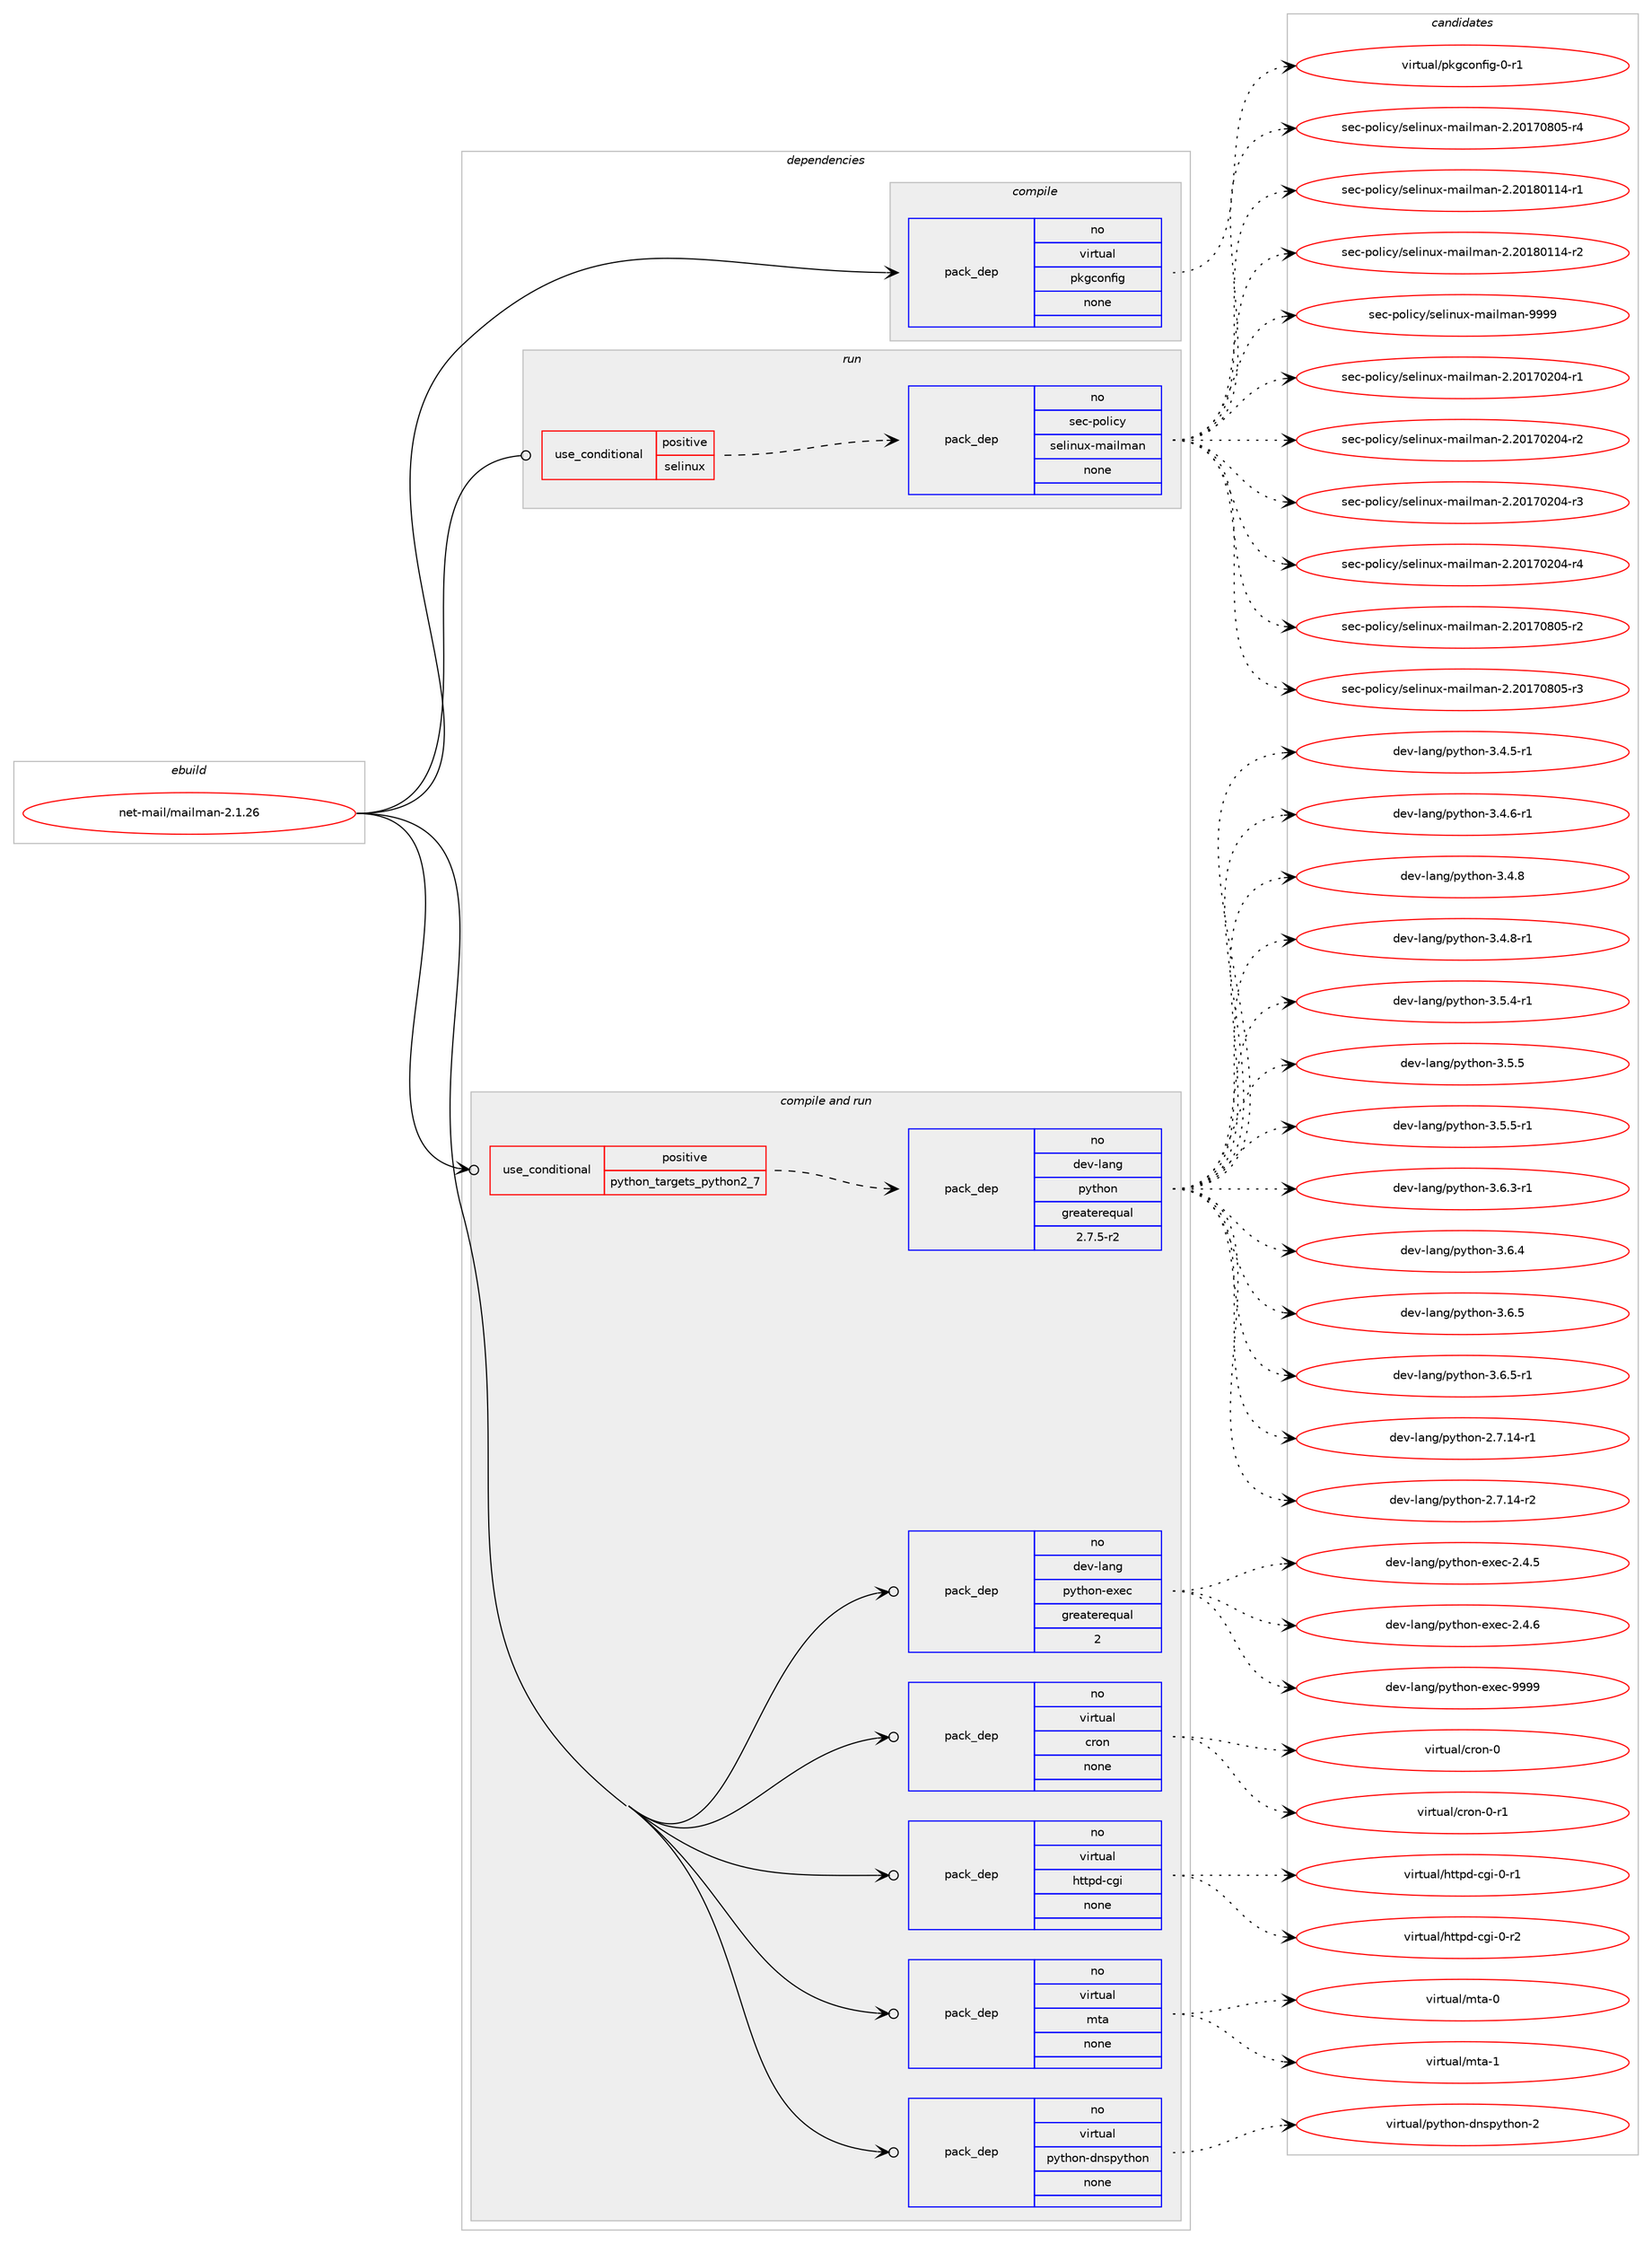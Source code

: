 digraph prolog {

# *************
# Graph options
# *************

newrank=true;
concentrate=true;
compound=true;
graph [rankdir=LR,fontname=Helvetica,fontsize=10,ranksep=1.5];#, ranksep=2.5, nodesep=0.2];
edge  [arrowhead=vee];
node  [fontname=Helvetica,fontsize=10];

# **********
# The ebuild
# **********

subgraph cluster_leftcol {
color=gray;
rank=same;
label=<<i>ebuild</i>>;
id [label="net-mail/mailman-2.1.26", color=red, width=4, href="../net-mail/mailman-2.1.26.svg"];
}

# ****************
# The dependencies
# ****************

subgraph cluster_midcol {
color=gray;
label=<<i>dependencies</i>>;
subgraph cluster_compile {
fillcolor="#eeeeee";
style=filled;
label=<<i>compile</i>>;
subgraph pack260 {
dependency381 [label=<<TABLE BORDER="0" CELLBORDER="1" CELLSPACING="0" CELLPADDING="4" WIDTH="220"><TR><TD ROWSPAN="6" CELLPADDING="30">pack_dep</TD></TR><TR><TD WIDTH="110">no</TD></TR><TR><TD>virtual</TD></TR><TR><TD>pkgconfig</TD></TR><TR><TD>none</TD></TR><TR><TD></TD></TR></TABLE>>, shape=none, color=blue];
}
id:e -> dependency381:w [weight=20,style="solid",arrowhead="vee"];
}
subgraph cluster_compileandrun {
fillcolor="#eeeeee";
style=filled;
label=<<i>compile and run</i>>;
subgraph cond116 {
dependency382 [label=<<TABLE BORDER="0" CELLBORDER="1" CELLSPACING="0" CELLPADDING="4"><TR><TD ROWSPAN="3" CELLPADDING="10">use_conditional</TD></TR><TR><TD>positive</TD></TR><TR><TD>python_targets_python2_7</TD></TR></TABLE>>, shape=none, color=red];
subgraph pack261 {
dependency383 [label=<<TABLE BORDER="0" CELLBORDER="1" CELLSPACING="0" CELLPADDING="4" WIDTH="220"><TR><TD ROWSPAN="6" CELLPADDING="30">pack_dep</TD></TR><TR><TD WIDTH="110">no</TD></TR><TR><TD>dev-lang</TD></TR><TR><TD>python</TD></TR><TR><TD>greaterequal</TD></TR><TR><TD>2.7.5-r2</TD></TR></TABLE>>, shape=none, color=blue];
}
dependency382:e -> dependency383:w [weight=20,style="dashed",arrowhead="vee"];
}
id:e -> dependency382:w [weight=20,style="solid",arrowhead="odotvee"];
subgraph pack262 {
dependency384 [label=<<TABLE BORDER="0" CELLBORDER="1" CELLSPACING="0" CELLPADDING="4" WIDTH="220"><TR><TD ROWSPAN="6" CELLPADDING="30">pack_dep</TD></TR><TR><TD WIDTH="110">no</TD></TR><TR><TD>dev-lang</TD></TR><TR><TD>python-exec</TD></TR><TR><TD>greaterequal</TD></TR><TR><TD>2</TD></TR></TABLE>>, shape=none, color=blue];
}
id:e -> dependency384:w [weight=20,style="solid",arrowhead="odotvee"];
subgraph pack263 {
dependency385 [label=<<TABLE BORDER="0" CELLBORDER="1" CELLSPACING="0" CELLPADDING="4" WIDTH="220"><TR><TD ROWSPAN="6" CELLPADDING="30">pack_dep</TD></TR><TR><TD WIDTH="110">no</TD></TR><TR><TD>virtual</TD></TR><TR><TD>cron</TD></TR><TR><TD>none</TD></TR><TR><TD></TD></TR></TABLE>>, shape=none, color=blue];
}
id:e -> dependency385:w [weight=20,style="solid",arrowhead="odotvee"];
subgraph pack264 {
dependency386 [label=<<TABLE BORDER="0" CELLBORDER="1" CELLSPACING="0" CELLPADDING="4" WIDTH="220"><TR><TD ROWSPAN="6" CELLPADDING="30">pack_dep</TD></TR><TR><TD WIDTH="110">no</TD></TR><TR><TD>virtual</TD></TR><TR><TD>httpd-cgi</TD></TR><TR><TD>none</TD></TR><TR><TD></TD></TR></TABLE>>, shape=none, color=blue];
}
id:e -> dependency386:w [weight=20,style="solid",arrowhead="odotvee"];
subgraph pack265 {
dependency387 [label=<<TABLE BORDER="0" CELLBORDER="1" CELLSPACING="0" CELLPADDING="4" WIDTH="220"><TR><TD ROWSPAN="6" CELLPADDING="30">pack_dep</TD></TR><TR><TD WIDTH="110">no</TD></TR><TR><TD>virtual</TD></TR><TR><TD>mta</TD></TR><TR><TD>none</TD></TR><TR><TD></TD></TR></TABLE>>, shape=none, color=blue];
}
id:e -> dependency387:w [weight=20,style="solid",arrowhead="odotvee"];
subgraph pack266 {
dependency388 [label=<<TABLE BORDER="0" CELLBORDER="1" CELLSPACING="0" CELLPADDING="4" WIDTH="220"><TR><TD ROWSPAN="6" CELLPADDING="30">pack_dep</TD></TR><TR><TD WIDTH="110">no</TD></TR><TR><TD>virtual</TD></TR><TR><TD>python-dnspython</TD></TR><TR><TD>none</TD></TR><TR><TD></TD></TR></TABLE>>, shape=none, color=blue];
}
id:e -> dependency388:w [weight=20,style="solid",arrowhead="odotvee"];
}
subgraph cluster_run {
fillcolor="#eeeeee";
style=filled;
label=<<i>run</i>>;
subgraph cond117 {
dependency389 [label=<<TABLE BORDER="0" CELLBORDER="1" CELLSPACING="0" CELLPADDING="4"><TR><TD ROWSPAN="3" CELLPADDING="10">use_conditional</TD></TR><TR><TD>positive</TD></TR><TR><TD>selinux</TD></TR></TABLE>>, shape=none, color=red];
subgraph pack267 {
dependency390 [label=<<TABLE BORDER="0" CELLBORDER="1" CELLSPACING="0" CELLPADDING="4" WIDTH="220"><TR><TD ROWSPAN="6" CELLPADDING="30">pack_dep</TD></TR><TR><TD WIDTH="110">no</TD></TR><TR><TD>sec-policy</TD></TR><TR><TD>selinux-mailman</TD></TR><TR><TD>none</TD></TR><TR><TD></TD></TR></TABLE>>, shape=none, color=blue];
}
dependency389:e -> dependency390:w [weight=20,style="dashed",arrowhead="vee"];
}
id:e -> dependency389:w [weight=20,style="solid",arrowhead="odot"];
}
}

# **************
# The candidates
# **************

subgraph cluster_choices {
rank=same;
color=gray;
label=<<i>candidates</i>>;

subgraph choice260 {
color=black;
nodesep=1;
choice11810511411611797108471121071039911111010210510345484511449 [label="virtual/pkgconfig-0-r1", color=red, width=4,href="../virtual/pkgconfig-0-r1.svg"];
dependency381:e -> choice11810511411611797108471121071039911111010210510345484511449:w [style=dotted,weight="100"];
}
subgraph choice261 {
color=black;
nodesep=1;
choice100101118451089711010347112121116104111110455046554649524511449 [label="dev-lang/python-2.7.14-r1", color=red, width=4,href="../dev-lang/python-2.7.14-r1.svg"];
choice100101118451089711010347112121116104111110455046554649524511450 [label="dev-lang/python-2.7.14-r2", color=red, width=4,href="../dev-lang/python-2.7.14-r2.svg"];
choice1001011184510897110103471121211161041111104551465246534511449 [label="dev-lang/python-3.4.5-r1", color=red, width=4,href="../dev-lang/python-3.4.5-r1.svg"];
choice1001011184510897110103471121211161041111104551465246544511449 [label="dev-lang/python-3.4.6-r1", color=red, width=4,href="../dev-lang/python-3.4.6-r1.svg"];
choice100101118451089711010347112121116104111110455146524656 [label="dev-lang/python-3.4.8", color=red, width=4,href="../dev-lang/python-3.4.8.svg"];
choice1001011184510897110103471121211161041111104551465246564511449 [label="dev-lang/python-3.4.8-r1", color=red, width=4,href="../dev-lang/python-3.4.8-r1.svg"];
choice1001011184510897110103471121211161041111104551465346524511449 [label="dev-lang/python-3.5.4-r1", color=red, width=4,href="../dev-lang/python-3.5.4-r1.svg"];
choice100101118451089711010347112121116104111110455146534653 [label="dev-lang/python-3.5.5", color=red, width=4,href="../dev-lang/python-3.5.5.svg"];
choice1001011184510897110103471121211161041111104551465346534511449 [label="dev-lang/python-3.5.5-r1", color=red, width=4,href="../dev-lang/python-3.5.5-r1.svg"];
choice1001011184510897110103471121211161041111104551465446514511449 [label="dev-lang/python-3.6.3-r1", color=red, width=4,href="../dev-lang/python-3.6.3-r1.svg"];
choice100101118451089711010347112121116104111110455146544652 [label="dev-lang/python-3.6.4", color=red, width=4,href="../dev-lang/python-3.6.4.svg"];
choice100101118451089711010347112121116104111110455146544653 [label="dev-lang/python-3.6.5", color=red, width=4,href="../dev-lang/python-3.6.5.svg"];
choice1001011184510897110103471121211161041111104551465446534511449 [label="dev-lang/python-3.6.5-r1", color=red, width=4,href="../dev-lang/python-3.6.5-r1.svg"];
dependency383:e -> choice100101118451089711010347112121116104111110455046554649524511449:w [style=dotted,weight="100"];
dependency383:e -> choice100101118451089711010347112121116104111110455046554649524511450:w [style=dotted,weight="100"];
dependency383:e -> choice1001011184510897110103471121211161041111104551465246534511449:w [style=dotted,weight="100"];
dependency383:e -> choice1001011184510897110103471121211161041111104551465246544511449:w [style=dotted,weight="100"];
dependency383:e -> choice100101118451089711010347112121116104111110455146524656:w [style=dotted,weight="100"];
dependency383:e -> choice1001011184510897110103471121211161041111104551465246564511449:w [style=dotted,weight="100"];
dependency383:e -> choice1001011184510897110103471121211161041111104551465346524511449:w [style=dotted,weight="100"];
dependency383:e -> choice100101118451089711010347112121116104111110455146534653:w [style=dotted,weight="100"];
dependency383:e -> choice1001011184510897110103471121211161041111104551465346534511449:w [style=dotted,weight="100"];
dependency383:e -> choice1001011184510897110103471121211161041111104551465446514511449:w [style=dotted,weight="100"];
dependency383:e -> choice100101118451089711010347112121116104111110455146544652:w [style=dotted,weight="100"];
dependency383:e -> choice100101118451089711010347112121116104111110455146544653:w [style=dotted,weight="100"];
dependency383:e -> choice1001011184510897110103471121211161041111104551465446534511449:w [style=dotted,weight="100"];
}
subgraph choice262 {
color=black;
nodesep=1;
choice1001011184510897110103471121211161041111104510112010199455046524653 [label="dev-lang/python-exec-2.4.5", color=red, width=4,href="../dev-lang/python-exec-2.4.5.svg"];
choice1001011184510897110103471121211161041111104510112010199455046524654 [label="dev-lang/python-exec-2.4.6", color=red, width=4,href="../dev-lang/python-exec-2.4.6.svg"];
choice10010111845108971101034711212111610411111045101120101994557575757 [label="dev-lang/python-exec-9999", color=red, width=4,href="../dev-lang/python-exec-9999.svg"];
dependency384:e -> choice1001011184510897110103471121211161041111104510112010199455046524653:w [style=dotted,weight="100"];
dependency384:e -> choice1001011184510897110103471121211161041111104510112010199455046524654:w [style=dotted,weight="100"];
dependency384:e -> choice10010111845108971101034711212111610411111045101120101994557575757:w [style=dotted,weight="100"];
}
subgraph choice263 {
color=black;
nodesep=1;
choice1181051141161179710847991141111104548 [label="virtual/cron-0", color=red, width=4,href="../virtual/cron-0.svg"];
choice11810511411611797108479911411111045484511449 [label="virtual/cron-0-r1", color=red, width=4,href="../virtual/cron-0-r1.svg"];
dependency385:e -> choice1181051141161179710847991141111104548:w [style=dotted,weight="100"];
dependency385:e -> choice11810511411611797108479911411111045484511449:w [style=dotted,weight="100"];
}
subgraph choice264 {
color=black;
nodesep=1;
choice1181051141161179710847104116116112100459910310545484511449 [label="virtual/httpd-cgi-0-r1", color=red, width=4,href="../virtual/httpd-cgi-0-r1.svg"];
choice1181051141161179710847104116116112100459910310545484511450 [label="virtual/httpd-cgi-0-r2", color=red, width=4,href="../virtual/httpd-cgi-0-r2.svg"];
dependency386:e -> choice1181051141161179710847104116116112100459910310545484511449:w [style=dotted,weight="100"];
dependency386:e -> choice1181051141161179710847104116116112100459910310545484511450:w [style=dotted,weight="100"];
}
subgraph choice265 {
color=black;
nodesep=1;
choice1181051141161179710847109116974548 [label="virtual/mta-0", color=red, width=4,href="../virtual/mta-0.svg"];
choice1181051141161179710847109116974549 [label="virtual/mta-1", color=red, width=4,href="../virtual/mta-1.svg"];
dependency387:e -> choice1181051141161179710847109116974548:w [style=dotted,weight="100"];
dependency387:e -> choice1181051141161179710847109116974549:w [style=dotted,weight="100"];
}
subgraph choice266 {
color=black;
nodesep=1;
choice1181051141161179710847112121116104111110451001101151121211161041111104550 [label="virtual/python-dnspython-2", color=red, width=4,href="../virtual/python-dnspython-2.svg"];
dependency388:e -> choice1181051141161179710847112121116104111110451001101151121211161041111104550:w [style=dotted,weight="100"];
}
subgraph choice267 {
color=black;
nodesep=1;
choice1151019945112111108105991214711510110810511011712045109971051081099711045504650484955485048524511449 [label="sec-policy/selinux-mailman-2.20170204-r1", color=red, width=4,href="../sec-policy/selinux-mailman-2.20170204-r1.svg"];
choice1151019945112111108105991214711510110810511011712045109971051081099711045504650484955485048524511450 [label="sec-policy/selinux-mailman-2.20170204-r2", color=red, width=4,href="../sec-policy/selinux-mailman-2.20170204-r2.svg"];
choice1151019945112111108105991214711510110810511011712045109971051081099711045504650484955485048524511451 [label="sec-policy/selinux-mailman-2.20170204-r3", color=red, width=4,href="../sec-policy/selinux-mailman-2.20170204-r3.svg"];
choice1151019945112111108105991214711510110810511011712045109971051081099711045504650484955485048524511452 [label="sec-policy/selinux-mailman-2.20170204-r4", color=red, width=4,href="../sec-policy/selinux-mailman-2.20170204-r4.svg"];
choice1151019945112111108105991214711510110810511011712045109971051081099711045504650484955485648534511450 [label="sec-policy/selinux-mailman-2.20170805-r2", color=red, width=4,href="../sec-policy/selinux-mailman-2.20170805-r2.svg"];
choice1151019945112111108105991214711510110810511011712045109971051081099711045504650484955485648534511451 [label="sec-policy/selinux-mailman-2.20170805-r3", color=red, width=4,href="../sec-policy/selinux-mailman-2.20170805-r3.svg"];
choice1151019945112111108105991214711510110810511011712045109971051081099711045504650484955485648534511452 [label="sec-policy/selinux-mailman-2.20170805-r4", color=red, width=4,href="../sec-policy/selinux-mailman-2.20170805-r4.svg"];
choice1151019945112111108105991214711510110810511011712045109971051081099711045504650484956484949524511449 [label="sec-policy/selinux-mailman-2.20180114-r1", color=red, width=4,href="../sec-policy/selinux-mailman-2.20180114-r1.svg"];
choice1151019945112111108105991214711510110810511011712045109971051081099711045504650484956484949524511450 [label="sec-policy/selinux-mailman-2.20180114-r2", color=red, width=4,href="../sec-policy/selinux-mailman-2.20180114-r2.svg"];
choice115101994511211110810599121471151011081051101171204510997105108109971104557575757 [label="sec-policy/selinux-mailman-9999", color=red, width=4,href="../sec-policy/selinux-mailman-9999.svg"];
dependency390:e -> choice1151019945112111108105991214711510110810511011712045109971051081099711045504650484955485048524511449:w [style=dotted,weight="100"];
dependency390:e -> choice1151019945112111108105991214711510110810511011712045109971051081099711045504650484955485048524511450:w [style=dotted,weight="100"];
dependency390:e -> choice1151019945112111108105991214711510110810511011712045109971051081099711045504650484955485048524511451:w [style=dotted,weight="100"];
dependency390:e -> choice1151019945112111108105991214711510110810511011712045109971051081099711045504650484955485048524511452:w [style=dotted,weight="100"];
dependency390:e -> choice1151019945112111108105991214711510110810511011712045109971051081099711045504650484955485648534511450:w [style=dotted,weight="100"];
dependency390:e -> choice1151019945112111108105991214711510110810511011712045109971051081099711045504650484955485648534511451:w [style=dotted,weight="100"];
dependency390:e -> choice1151019945112111108105991214711510110810511011712045109971051081099711045504650484955485648534511452:w [style=dotted,weight="100"];
dependency390:e -> choice1151019945112111108105991214711510110810511011712045109971051081099711045504650484956484949524511449:w [style=dotted,weight="100"];
dependency390:e -> choice1151019945112111108105991214711510110810511011712045109971051081099711045504650484956484949524511450:w [style=dotted,weight="100"];
dependency390:e -> choice115101994511211110810599121471151011081051101171204510997105108109971104557575757:w [style=dotted,weight="100"];
}
}

}
